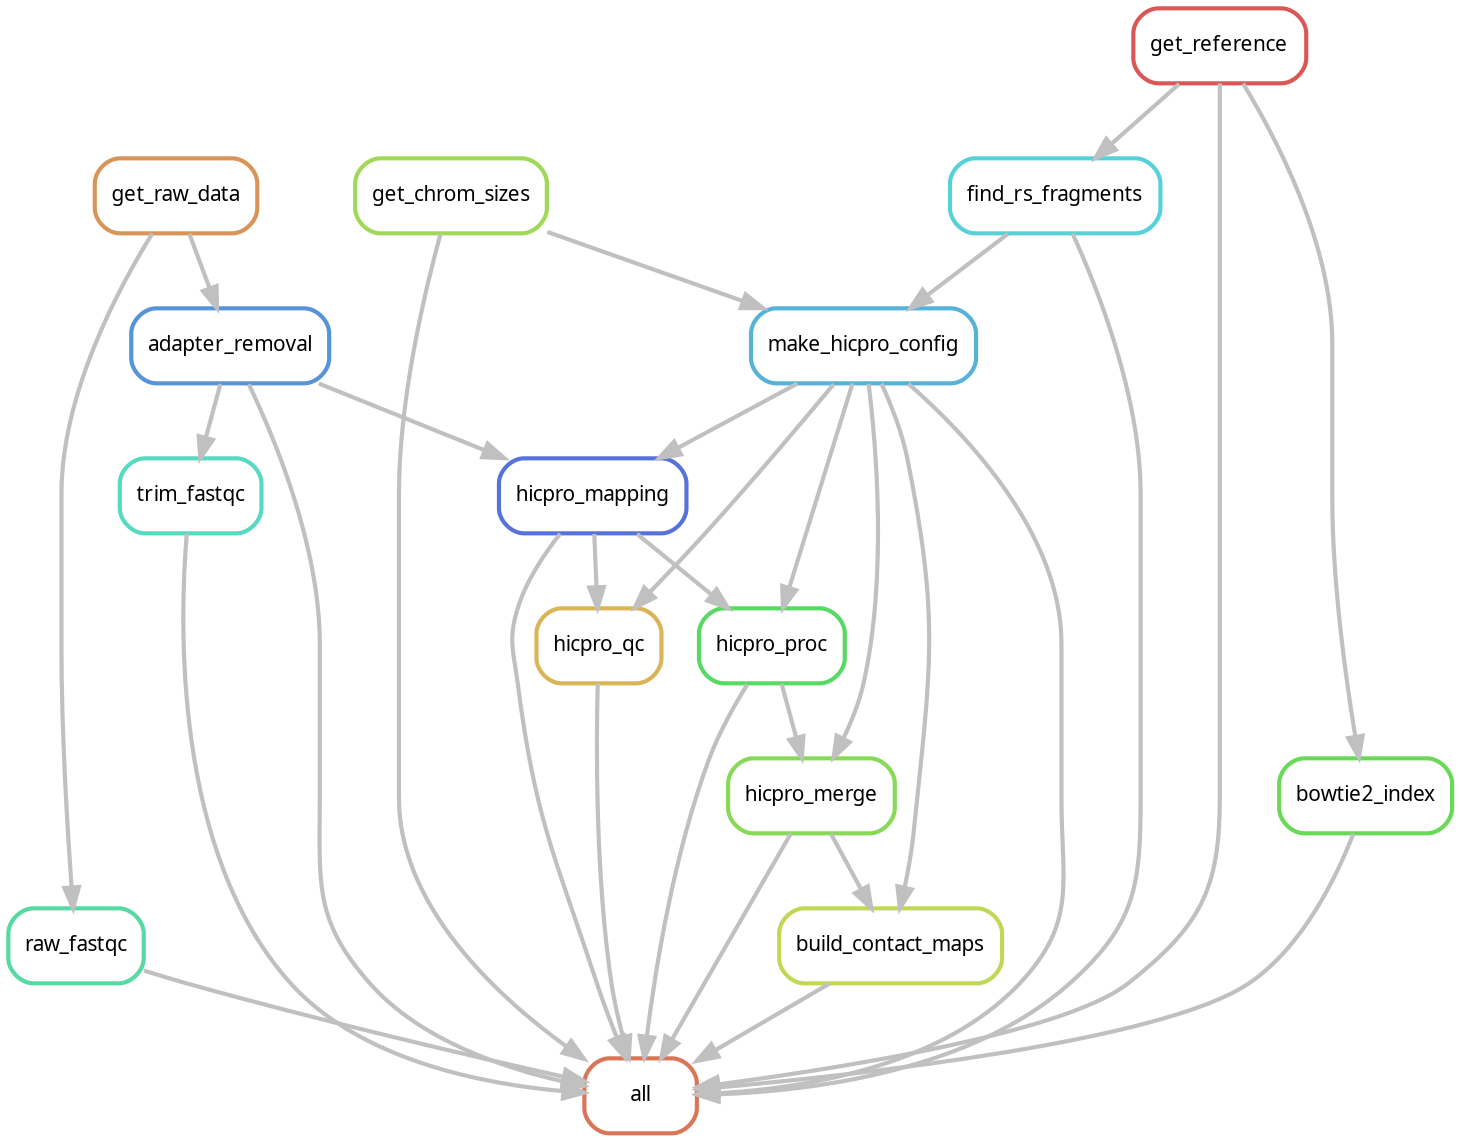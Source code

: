 digraph snakemake_dag {
    graph[bgcolor=white, margin=0];
    node[shape=box, style=rounded, fontname=sans,                 fontsize=10, penwidth=2];
    edge[penwidth=2, color=grey];
	0[label = "all", color = "0.04 0.6 0.85", style="rounded"];
	1[label = "get_chrom_sizes", color = "0.24 0.6 0.85", style="rounded"];
	2[label = "raw_fastqc", color = "0.43 0.6 0.85", style="rounded"];
	3[label = "build_contact_maps", color = "0.20 0.6 0.85", style="rounded"];
	4[label = "hicpro_mapping", color = "0.63 0.6 0.85", style="rounded"];
	5[label = "trim_fastqc", color = "0.47 0.6 0.85", style="rounded"];
	6[label = "adapter_removal", color = "0.59 0.6 0.85", style="rounded"];
	7[label = "hicpro_proc", color = "0.35 0.6 0.85", style="rounded"];
	8[label = "bowtie2_index", color = "0.31 0.6 0.85", style="rounded"];
	9[label = "get_reference", color = "0.00 0.6 0.85", style="rounded"];
	10[label = "find_rs_fragments", color = "0.51 0.6 0.85", style="rounded"];
	11[label = "hicpro_qc", color = "0.12 0.6 0.85", style="rounded"];
	12[label = "hicpro_merge", color = "0.27 0.6 0.85", style="rounded"];
	13[label = "make_hicpro_config", color = "0.55 0.6 0.85", style="rounded"];
	14[label = "get_raw_data", color = "0.08 0.6 0.85", style="rounded"];
	9 -> 0
	11 -> 0
	3 -> 0
	1 -> 0
	12 -> 0
	8 -> 0
	7 -> 0
	5 -> 0
	2 -> 0
	10 -> 0
	13 -> 0
	6 -> 0
	4 -> 0
	14 -> 2
	12 -> 3
	13 -> 3
	6 -> 4
	13 -> 4
	6 -> 5
	14 -> 6
	13 -> 7
	4 -> 7
	9 -> 8
	9 -> 10
	13 -> 11
	4 -> 11
	7 -> 12
	13 -> 12
	1 -> 13
	10 -> 13
}            
